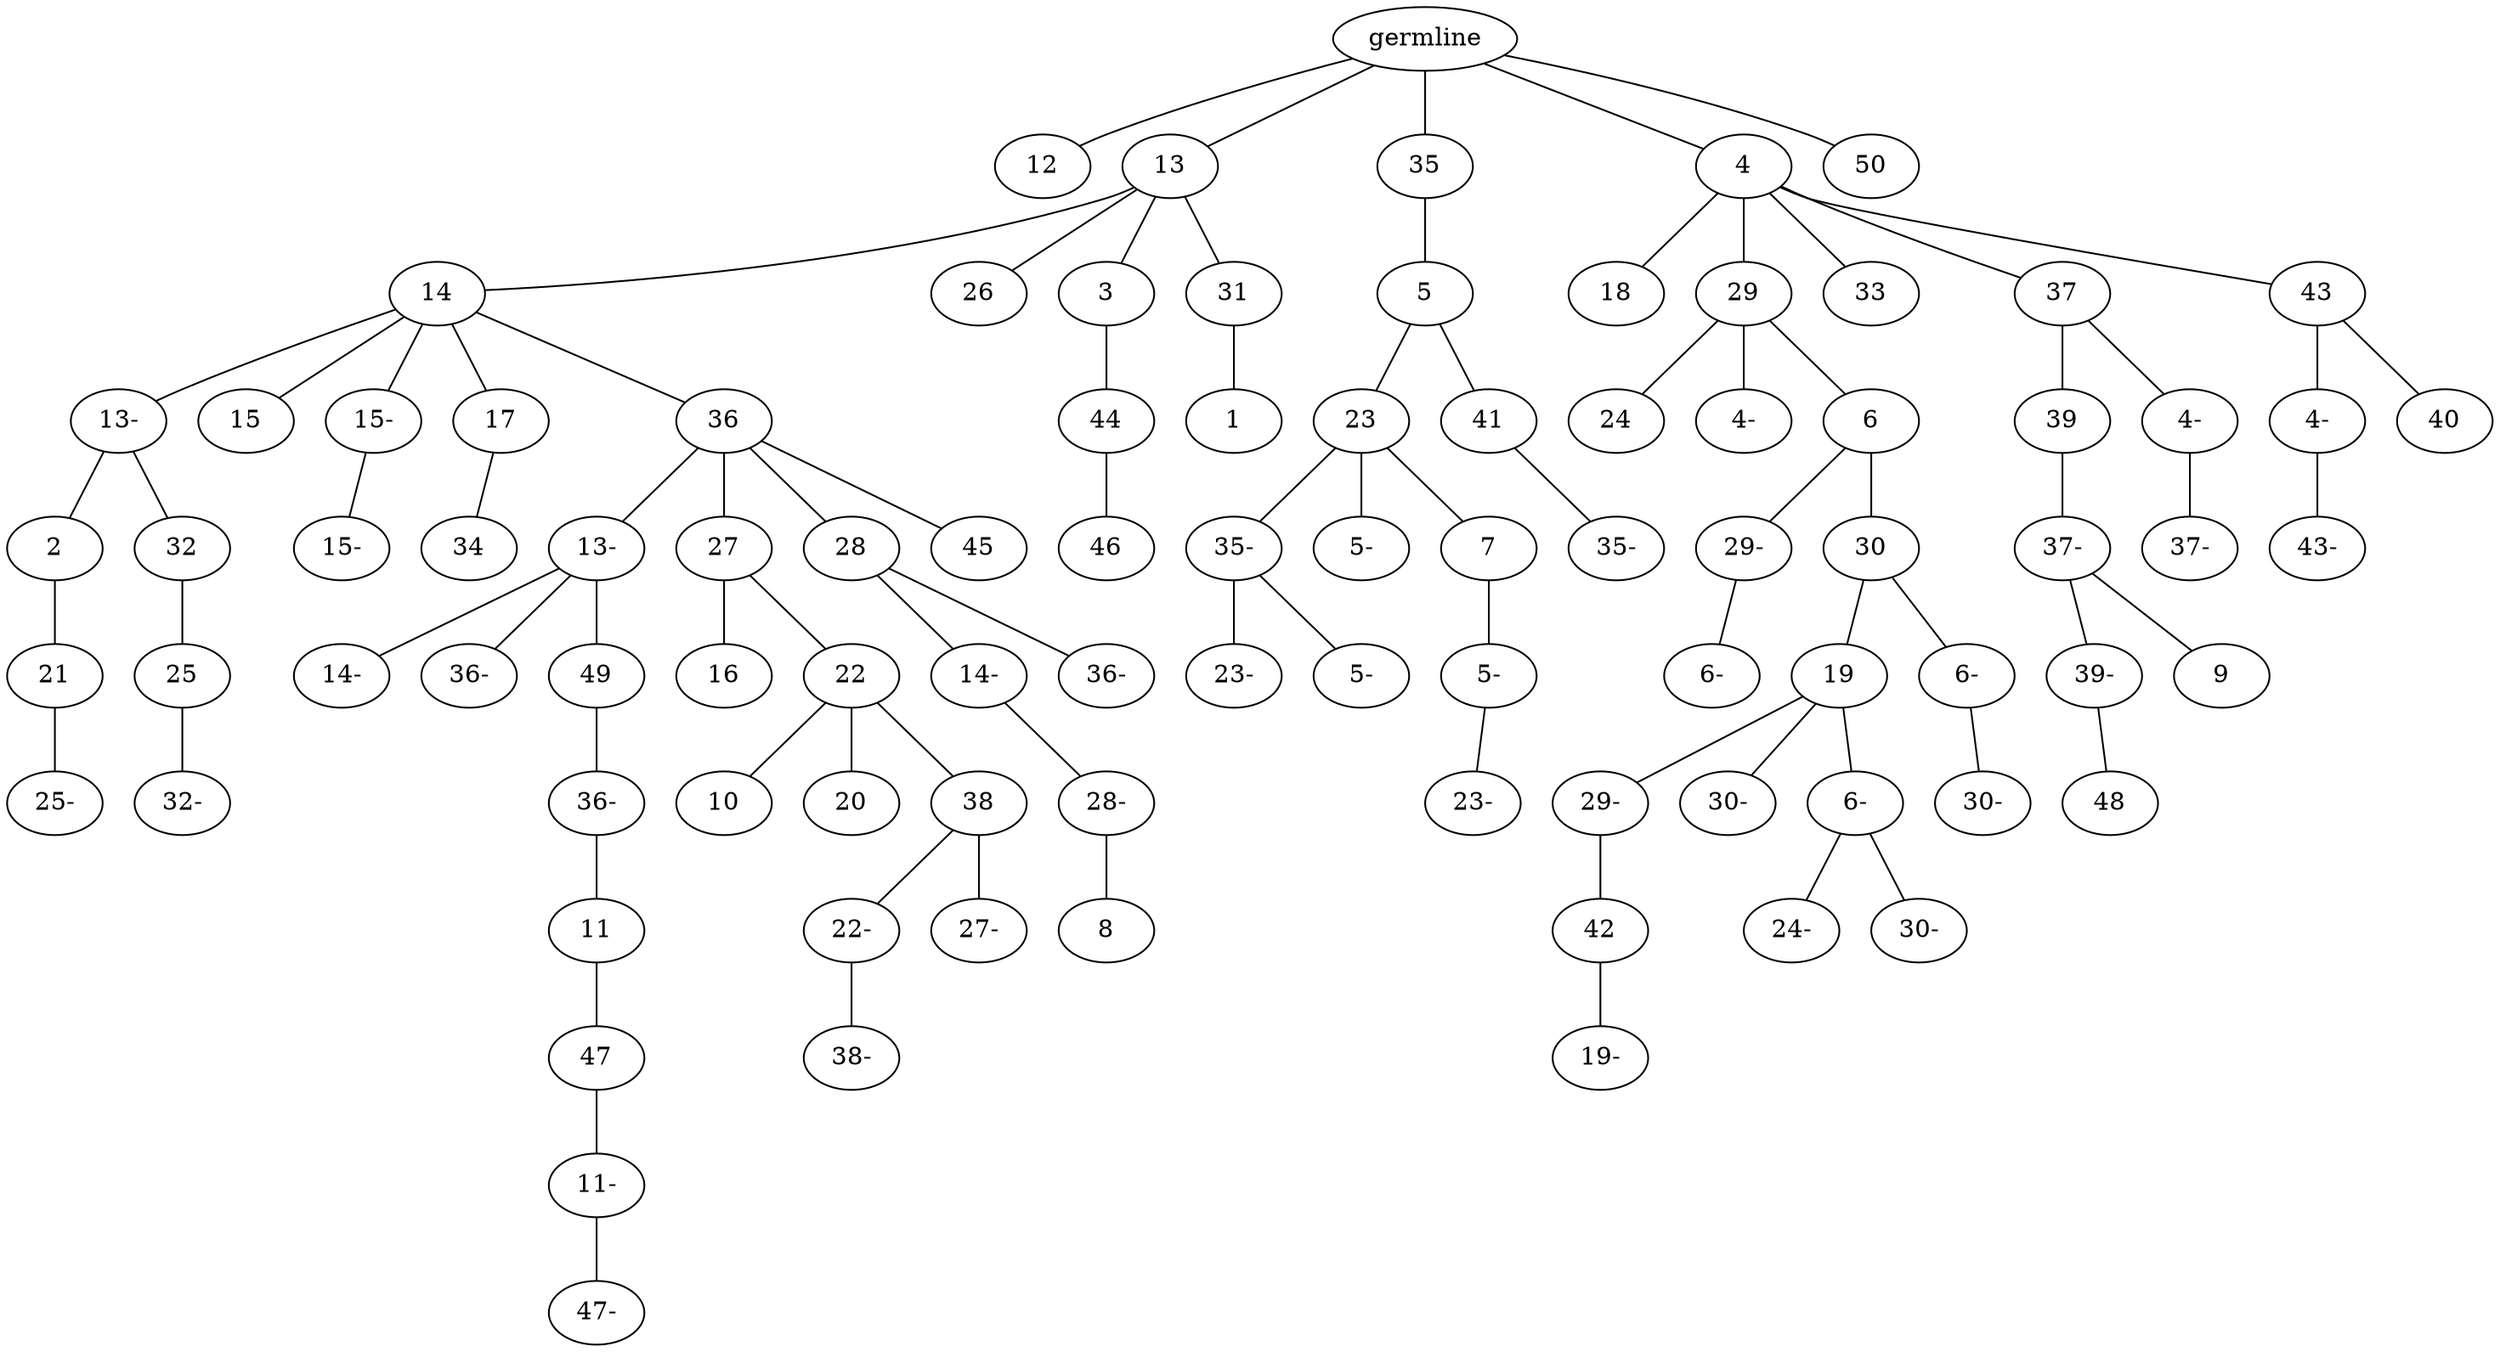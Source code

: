 graph tree {
    "140190518223152" [label="germline"];
    "140190499830224" [label="12"];
    "140190499829024" [label="13"];
    "140190499829840" [label="14"];
    "140190499828928" [label="13-"];
    "140190499831568" [label="2"];
    "140190499828736" [label="21"];
    "140190499829888" [label="25-"];
    "140190499831472" [label="32"];
    "140190499830368" [label="25"];
    "140190499831664" [label="32-"];
    "140190499830560" [label="15"];
    "140190499829984" [label="15-"];
    "140190499829600" [label="15-"];
    "140190499829744" [label="17"];
    "140190499830512" [label="34"];
    "140190499830416" [label="36"];
    "140190499828832" [label="13-"];
    "140190509613840" [label="14-"];
    "140190509613936" [label="36-"];
    "140190509615520" [label="49"];
    "140190509613792" [label="36-"];
    "140190509615328" [label="11"];
    "140190509613312" [label="47"];
    "140190509613696" [label="11-"];
    "140190509615136" [label="47-"];
    "140190509614080" [label="27"];
    "140190509616288" [label="16"];
    "140190509616432" [label="22"];
    "140190509616384" [label="10"];
    "140190509613744" [label="20"];
    "140190509616048" [label="38"];
    "140190503803344" [label="22-"];
    "140190503802528" [label="38-"];
    "140190503802720" [label="27-"];
    "140190509614560" [label="28"];
    "140190509615952" [label="14-"];
    "140190503804016" [label="28-"];
    "140190503804544" [label="8"];
    "140190503801760" [label="36-"];
    "140190509615088" [label="45"];
    "140190499828352" [label="26"];
    "140190499829072" [label="3"];
    "140190503803056" [label="44"];
    "140190503803392" [label="46"];
    "140190503804832" [label="31"];
    "140190503802672" [label="1"];
    "140190499828640" [label="35"];
    "140190503804160" [label="5"];
    "140190503802144" [label="23"];
    "140190503803872" [label="35-"];
    "140190503804592" [label="23-"];
    "140190507032480" [label="5-"];
    "140190505416256" [label="5-"];
    "140190507028640" [label="7"];
    "140190498772736" [label="5-"];
    "140190498772976" [label="23-"];
    "140190503804640" [label="41"];
    "140190498774272" [label="35-"];
    "140190499828448" [label="4"];
    "140190503802912" [label="18"];
    "140190498772880" [label="29"];
    "140190498774848" [label="24"];
    "140190498774512" [label="4-"];
    "140190498774224" [label="6"];
    "140190498773936" [label="29-"];
    "140190498774704" [label="6-"];
    "140190498774800" [label="30"];
    "140190498772208" [label="19"];
    "140190498773984" [label="29-"];
    "140190498774128" [label="42"];
    "140190498772496" [label="19-"];
    "140190498774416" [label="30-"];
    "140190498773120" [label="6-"];
    "140190516011984" [label="24-"];
    "140190516014336" [label="30-"];
    "140190498771296" [label="6-"];
    "140190516011600" [label="30-"];
    "140190498774560" [label="33"];
    "140190498774464" [label="37"];
    "140190498773600" [label="39"];
    "140190516013904" [label="37-"];
    "140190516014624" [label="39-"];
    "140190516011408" [label="48"];
    "140190516014240" [label="9"];
    "140190516013328" [label="4-"];
    "140190516011312" [label="37-"];
    "140190498773168" [label="43"];
    "140190516011696" [label="4-"];
    "140190516012800" [label="43-"];
    "140190516011072" [label="40"];
    "140190503802240" [label="50"];
    "140190518223152" -- "140190499830224";
    "140190518223152" -- "140190499829024";
    "140190518223152" -- "140190499828640";
    "140190518223152" -- "140190499828448";
    "140190518223152" -- "140190503802240";
    "140190499829024" -- "140190499829840";
    "140190499829024" -- "140190499828352";
    "140190499829024" -- "140190499829072";
    "140190499829024" -- "140190503804832";
    "140190499829840" -- "140190499828928";
    "140190499829840" -- "140190499830560";
    "140190499829840" -- "140190499829984";
    "140190499829840" -- "140190499829744";
    "140190499829840" -- "140190499830416";
    "140190499828928" -- "140190499831568";
    "140190499828928" -- "140190499831472";
    "140190499831568" -- "140190499828736";
    "140190499828736" -- "140190499829888";
    "140190499831472" -- "140190499830368";
    "140190499830368" -- "140190499831664";
    "140190499829984" -- "140190499829600";
    "140190499829744" -- "140190499830512";
    "140190499830416" -- "140190499828832";
    "140190499830416" -- "140190509614080";
    "140190499830416" -- "140190509614560";
    "140190499830416" -- "140190509615088";
    "140190499828832" -- "140190509613840";
    "140190499828832" -- "140190509613936";
    "140190499828832" -- "140190509615520";
    "140190509615520" -- "140190509613792";
    "140190509613792" -- "140190509615328";
    "140190509615328" -- "140190509613312";
    "140190509613312" -- "140190509613696";
    "140190509613696" -- "140190509615136";
    "140190509614080" -- "140190509616288";
    "140190509614080" -- "140190509616432";
    "140190509616432" -- "140190509616384";
    "140190509616432" -- "140190509613744";
    "140190509616432" -- "140190509616048";
    "140190509616048" -- "140190503803344";
    "140190509616048" -- "140190503802720";
    "140190503803344" -- "140190503802528";
    "140190509614560" -- "140190509615952";
    "140190509614560" -- "140190503801760";
    "140190509615952" -- "140190503804016";
    "140190503804016" -- "140190503804544";
    "140190499829072" -- "140190503803056";
    "140190503803056" -- "140190503803392";
    "140190503804832" -- "140190503802672";
    "140190499828640" -- "140190503804160";
    "140190503804160" -- "140190503802144";
    "140190503804160" -- "140190503804640";
    "140190503802144" -- "140190503803872";
    "140190503802144" -- "140190505416256";
    "140190503802144" -- "140190507028640";
    "140190503803872" -- "140190503804592";
    "140190503803872" -- "140190507032480";
    "140190507028640" -- "140190498772736";
    "140190498772736" -- "140190498772976";
    "140190503804640" -- "140190498774272";
    "140190499828448" -- "140190503802912";
    "140190499828448" -- "140190498772880";
    "140190499828448" -- "140190498774560";
    "140190499828448" -- "140190498774464";
    "140190499828448" -- "140190498773168";
    "140190498772880" -- "140190498774848";
    "140190498772880" -- "140190498774512";
    "140190498772880" -- "140190498774224";
    "140190498774224" -- "140190498773936";
    "140190498774224" -- "140190498774800";
    "140190498773936" -- "140190498774704";
    "140190498774800" -- "140190498772208";
    "140190498774800" -- "140190498771296";
    "140190498772208" -- "140190498773984";
    "140190498772208" -- "140190498774416";
    "140190498772208" -- "140190498773120";
    "140190498773984" -- "140190498774128";
    "140190498774128" -- "140190498772496";
    "140190498773120" -- "140190516011984";
    "140190498773120" -- "140190516014336";
    "140190498771296" -- "140190516011600";
    "140190498774464" -- "140190498773600";
    "140190498774464" -- "140190516013328";
    "140190498773600" -- "140190516013904";
    "140190516013904" -- "140190516014624";
    "140190516013904" -- "140190516014240";
    "140190516014624" -- "140190516011408";
    "140190516013328" -- "140190516011312";
    "140190498773168" -- "140190516011696";
    "140190498773168" -- "140190516011072";
    "140190516011696" -- "140190516012800";
}
